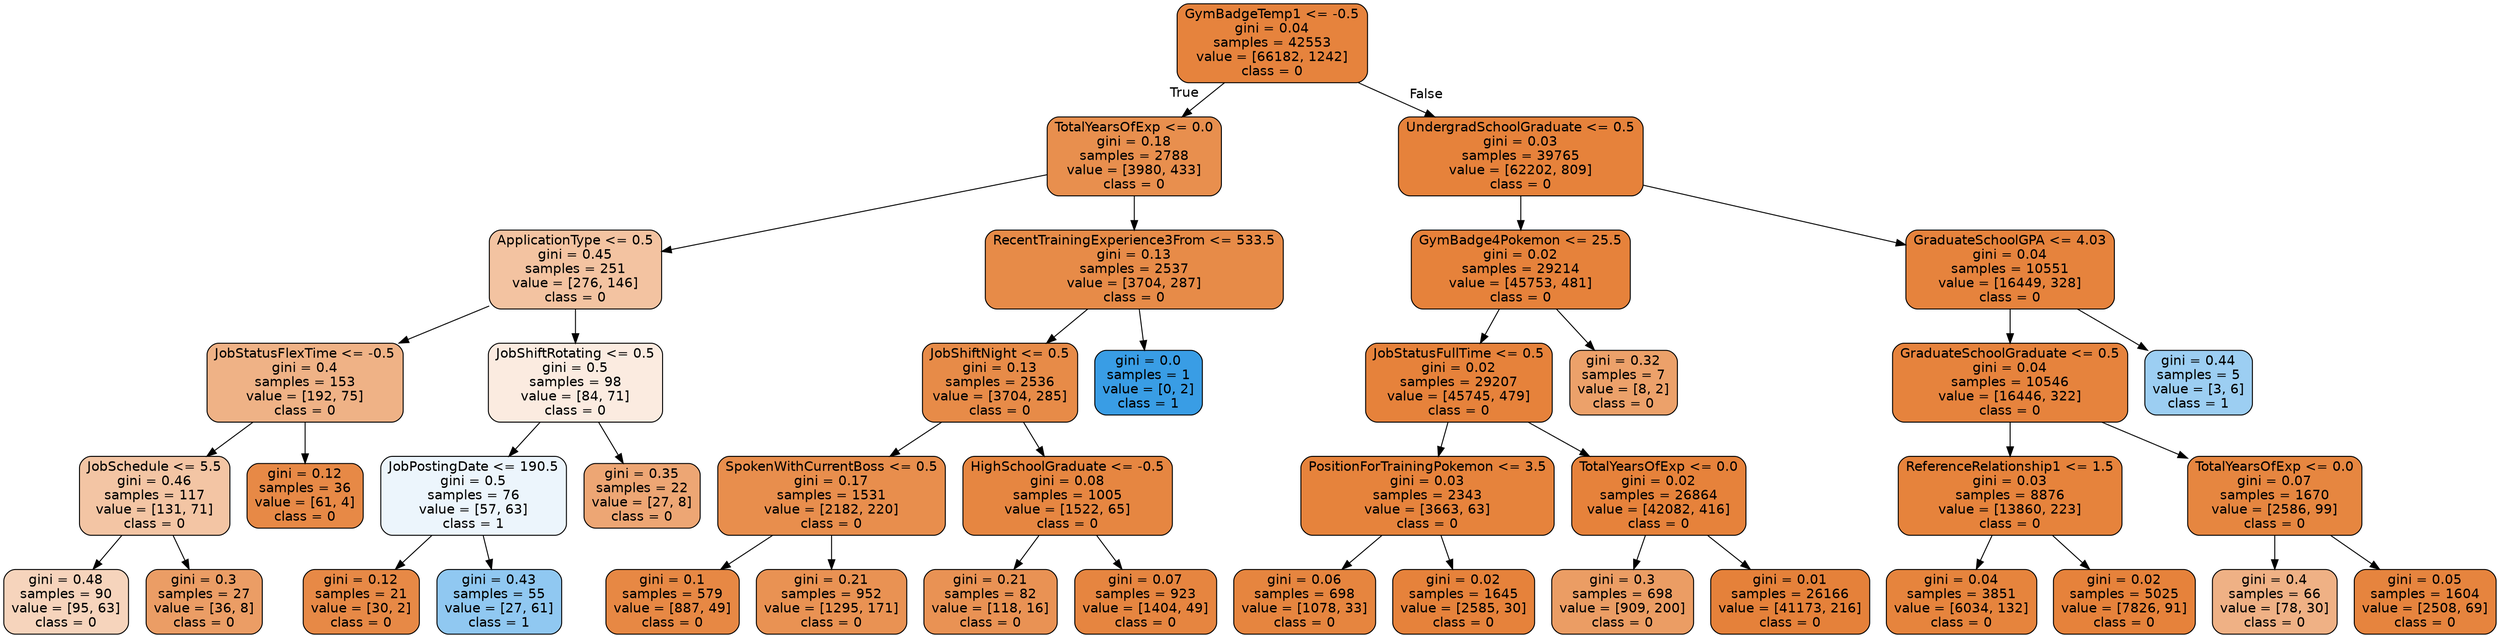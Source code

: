 digraph Tree {
node [shape=box, style="filled, rounded", color="black", fontname=helvetica] ;
edge [fontname=helvetica] ;
0 [label="GymBadgeTemp1 <= -0.5\ngini = 0.04\nsamples = 42553\nvalue = [66182, 1242]\nclass = 0", fillcolor="#e58139fa"] ;
1 [label="TotalYearsOfExp <= 0.0\ngini = 0.18\nsamples = 2788\nvalue = [3980, 433]\nclass = 0", fillcolor="#e58139e3"] ;
0 -> 1 [labeldistance=2.5, labelangle=45, headlabel="True"] ;
2 [label="ApplicationType <= 0.5\ngini = 0.45\nsamples = 251\nvalue = [276, 146]\nclass = 0", fillcolor="#e5813978"] ;
1 -> 2 ;
3 [label="JobStatusFlexTime <= -0.5\ngini = 0.4\nsamples = 153\nvalue = [192, 75]\nclass = 0", fillcolor="#e581399b"] ;
2 -> 3 ;
4 [label="JobSchedule <= 5.5\ngini = 0.46\nsamples = 117\nvalue = [131, 71]\nclass = 0", fillcolor="#e5813975"] ;
3 -> 4 ;
5 [label="gini = 0.48\nsamples = 90\nvalue = [95, 63]\nclass = 0", fillcolor="#e5813956"] ;
4 -> 5 ;
6 [label="gini = 0.3\nsamples = 27\nvalue = [36, 8]\nclass = 0", fillcolor="#e58139c6"] ;
4 -> 6 ;
7 [label="gini = 0.12\nsamples = 36\nvalue = [61, 4]\nclass = 0", fillcolor="#e58139ee"] ;
3 -> 7 ;
8 [label="JobShiftRotating <= 0.5\ngini = 0.5\nsamples = 98\nvalue = [84, 71]\nclass = 0", fillcolor="#e5813927"] ;
2 -> 8 ;
9 [label="JobPostingDate <= 190.5\ngini = 0.5\nsamples = 76\nvalue = [57, 63]\nclass = 1", fillcolor="#399de518"] ;
8 -> 9 ;
10 [label="gini = 0.12\nsamples = 21\nvalue = [30, 2]\nclass = 0", fillcolor="#e58139ee"] ;
9 -> 10 ;
11 [label="gini = 0.43\nsamples = 55\nvalue = [27, 61]\nclass = 1", fillcolor="#399de58e"] ;
9 -> 11 ;
12 [label="gini = 0.35\nsamples = 22\nvalue = [27, 8]\nclass = 0", fillcolor="#e58139b3"] ;
8 -> 12 ;
13 [label="RecentTrainingExperience3From <= 533.5\ngini = 0.13\nsamples = 2537\nvalue = [3704, 287]\nclass = 0", fillcolor="#e58139eb"] ;
1 -> 13 ;
14 [label="JobShiftNight <= 0.5\ngini = 0.13\nsamples = 2536\nvalue = [3704, 285]\nclass = 0", fillcolor="#e58139eb"] ;
13 -> 14 ;
15 [label="SpokenWithCurrentBoss <= 0.5\ngini = 0.17\nsamples = 1531\nvalue = [2182, 220]\nclass = 0", fillcolor="#e58139e5"] ;
14 -> 15 ;
16 [label="gini = 0.1\nsamples = 579\nvalue = [887, 49]\nclass = 0", fillcolor="#e58139f1"] ;
15 -> 16 ;
17 [label="gini = 0.21\nsamples = 952\nvalue = [1295, 171]\nclass = 0", fillcolor="#e58139dd"] ;
15 -> 17 ;
18 [label="HighSchoolGraduate <= -0.5\ngini = 0.08\nsamples = 1005\nvalue = [1522, 65]\nclass = 0", fillcolor="#e58139f4"] ;
14 -> 18 ;
19 [label="gini = 0.21\nsamples = 82\nvalue = [118, 16]\nclass = 0", fillcolor="#e58139dc"] ;
18 -> 19 ;
20 [label="gini = 0.07\nsamples = 923\nvalue = [1404, 49]\nclass = 0", fillcolor="#e58139f6"] ;
18 -> 20 ;
21 [label="gini = 0.0\nsamples = 1\nvalue = [0, 2]\nclass = 1", fillcolor="#399de5ff"] ;
13 -> 21 ;
22 [label="UndergradSchoolGraduate <= 0.5\ngini = 0.03\nsamples = 39765\nvalue = [62202, 809]\nclass = 0", fillcolor="#e58139fc"] ;
0 -> 22 [labeldistance=2.5, labelangle=-45, headlabel="False"] ;
23 [label="GymBadge4Pokemon <= 25.5\ngini = 0.02\nsamples = 29214\nvalue = [45753, 481]\nclass = 0", fillcolor="#e58139fc"] ;
22 -> 23 ;
24 [label="JobStatusFullTime <= 0.5\ngini = 0.02\nsamples = 29207\nvalue = [45745, 479]\nclass = 0", fillcolor="#e58139fc"] ;
23 -> 24 ;
25 [label="PositionForTrainingPokemon <= 3.5\ngini = 0.03\nsamples = 2343\nvalue = [3663, 63]\nclass = 0", fillcolor="#e58139fb"] ;
24 -> 25 ;
26 [label="gini = 0.06\nsamples = 698\nvalue = [1078, 33]\nclass = 0", fillcolor="#e58139f7"] ;
25 -> 26 ;
27 [label="gini = 0.02\nsamples = 1645\nvalue = [2585, 30]\nclass = 0", fillcolor="#e58139fc"] ;
25 -> 27 ;
28 [label="TotalYearsOfExp <= 0.0\ngini = 0.02\nsamples = 26864\nvalue = [42082, 416]\nclass = 0", fillcolor="#e58139fc"] ;
24 -> 28 ;
29 [label="gini = 0.3\nsamples = 698\nvalue = [909, 200]\nclass = 0", fillcolor="#e58139c7"] ;
28 -> 29 ;
30 [label="gini = 0.01\nsamples = 26166\nvalue = [41173, 216]\nclass = 0", fillcolor="#e58139fe"] ;
28 -> 30 ;
31 [label="gini = 0.32\nsamples = 7\nvalue = [8, 2]\nclass = 0", fillcolor="#e58139bf"] ;
23 -> 31 ;
32 [label="GraduateSchoolGPA <= 4.03\ngini = 0.04\nsamples = 10551\nvalue = [16449, 328]\nclass = 0", fillcolor="#e58139fa"] ;
22 -> 32 ;
33 [label="GraduateSchoolGraduate <= 0.5\ngini = 0.04\nsamples = 10546\nvalue = [16446, 322]\nclass = 0", fillcolor="#e58139fa"] ;
32 -> 33 ;
34 [label="ReferenceRelationship1 <= 1.5\ngini = 0.03\nsamples = 8876\nvalue = [13860, 223]\nclass = 0", fillcolor="#e58139fb"] ;
33 -> 34 ;
35 [label="gini = 0.04\nsamples = 3851\nvalue = [6034, 132]\nclass = 0", fillcolor="#e58139f9"] ;
34 -> 35 ;
36 [label="gini = 0.02\nsamples = 5025\nvalue = [7826, 91]\nclass = 0", fillcolor="#e58139fc"] ;
34 -> 36 ;
37 [label="TotalYearsOfExp <= 0.0\ngini = 0.07\nsamples = 1670\nvalue = [2586, 99]\nclass = 0", fillcolor="#e58139f5"] ;
33 -> 37 ;
38 [label="gini = 0.4\nsamples = 66\nvalue = [78, 30]\nclass = 0", fillcolor="#e581399d"] ;
37 -> 38 ;
39 [label="gini = 0.05\nsamples = 1604\nvalue = [2508, 69]\nclass = 0", fillcolor="#e58139f8"] ;
37 -> 39 ;
40 [label="gini = 0.44\nsamples = 5\nvalue = [3, 6]\nclass = 1", fillcolor="#399de57f"] ;
32 -> 40 ;
}